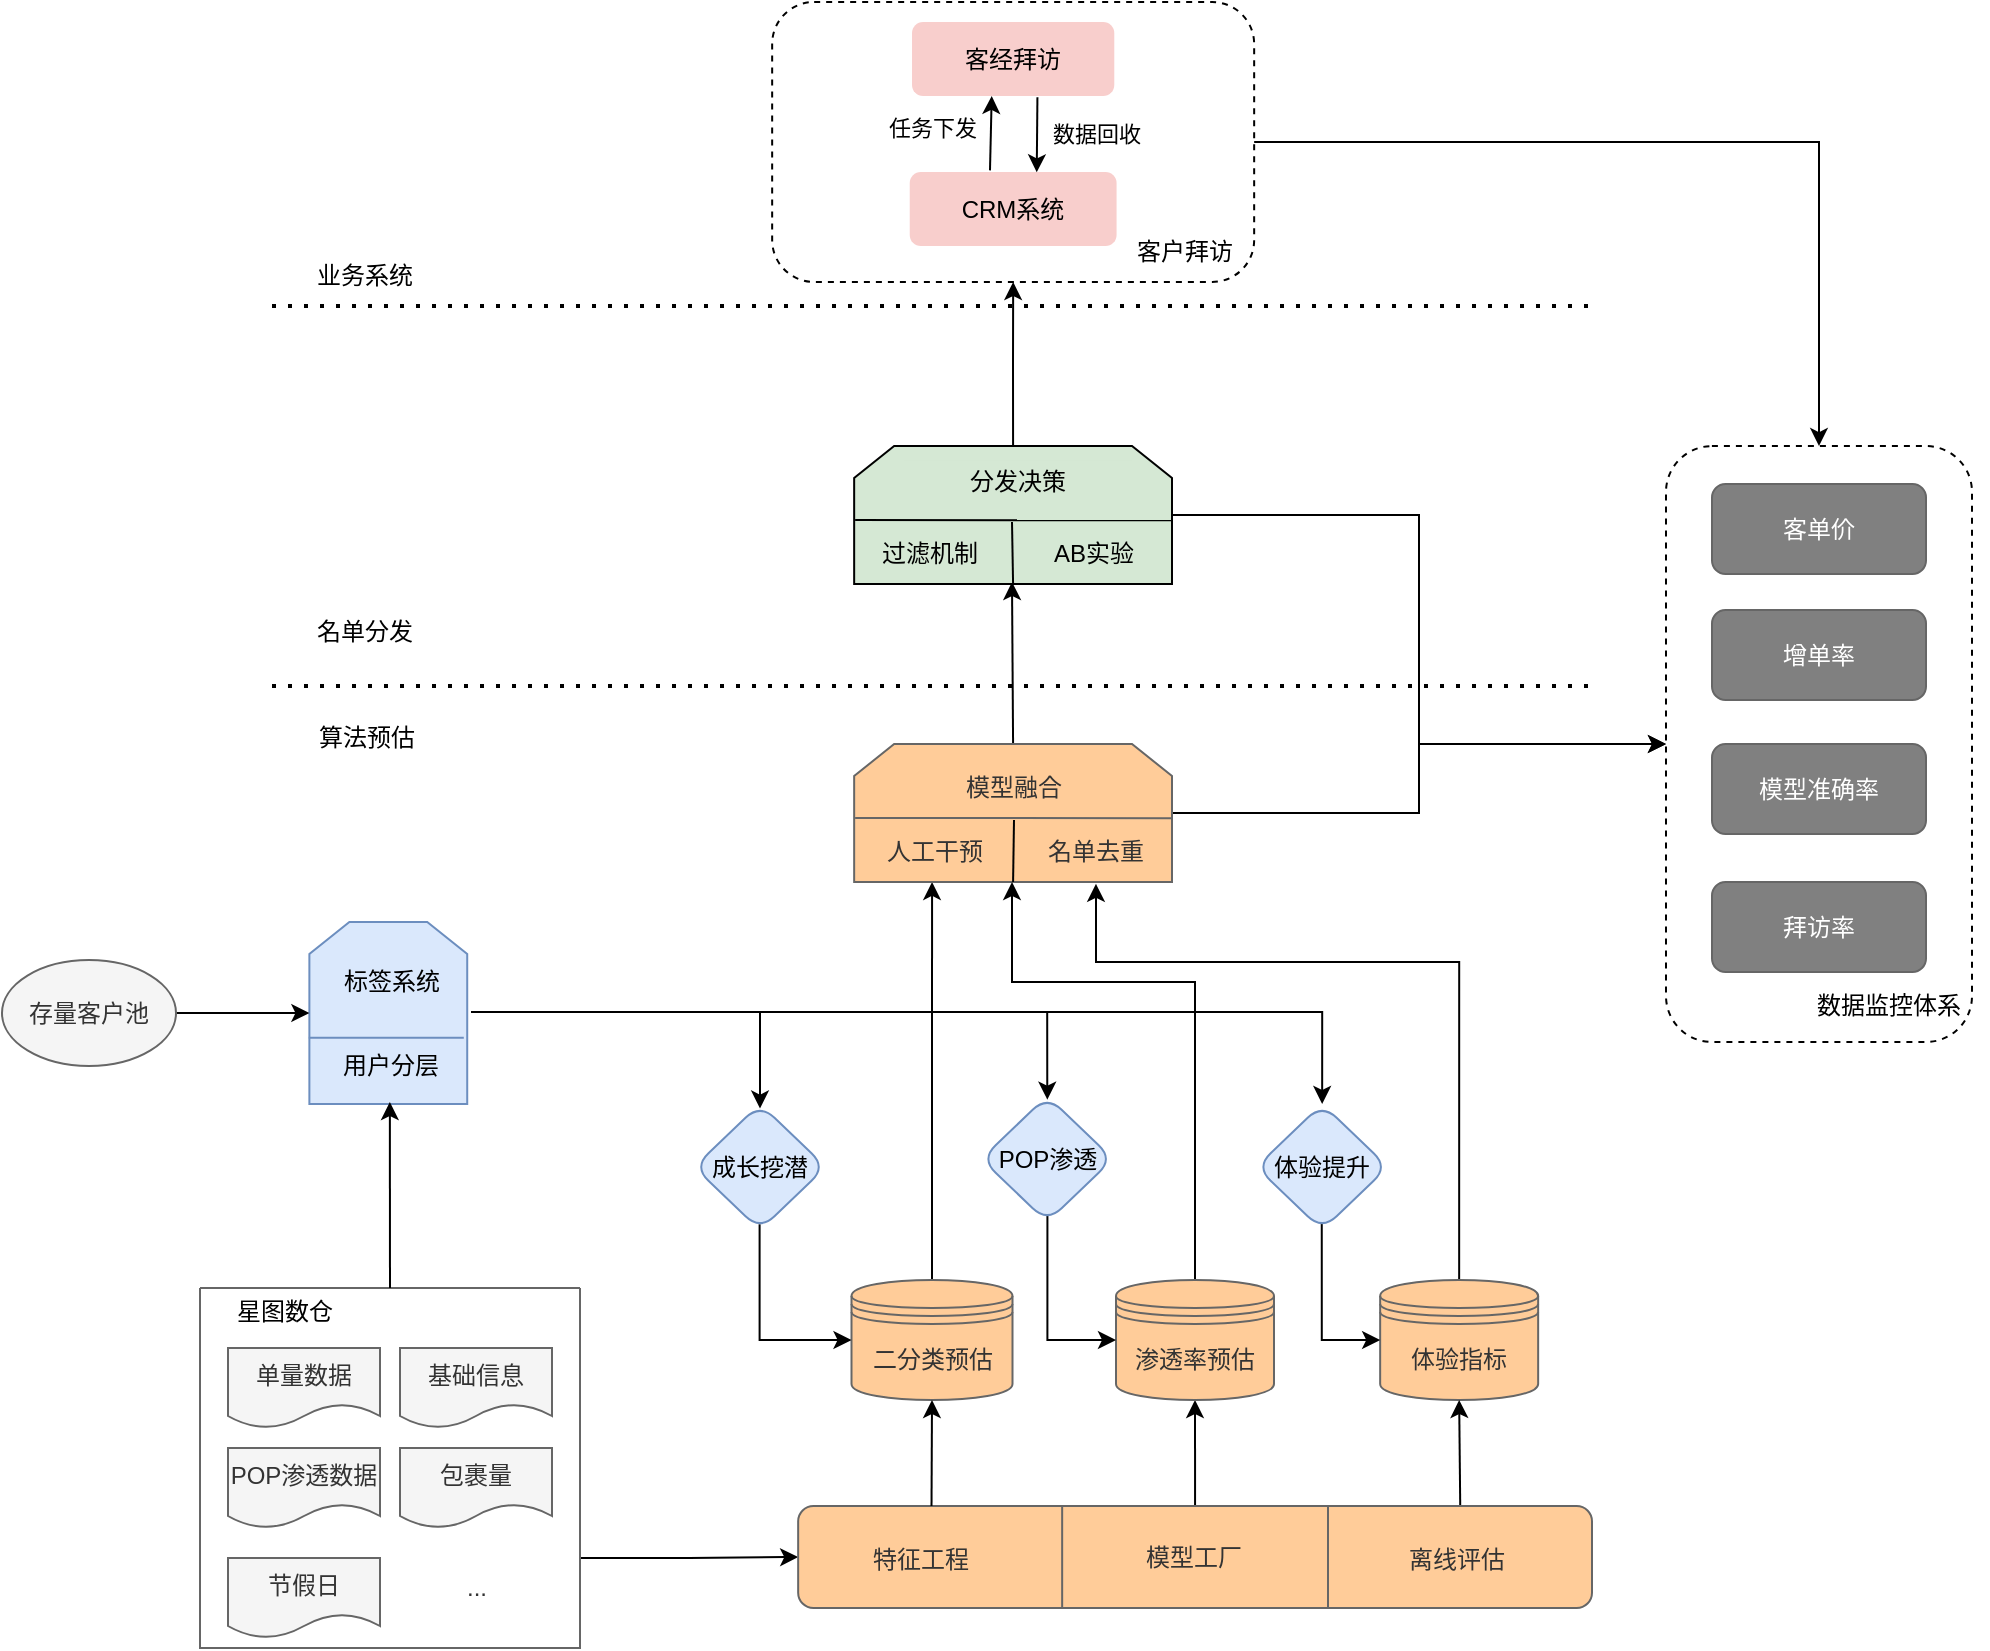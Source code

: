 <mxfile version="21.0.7" type="github">
  <diagram name="第 1 页" id="OHXCzkTZbY-sTnmiV8G8">
    <mxGraphModel dx="955" dy="612" grid="1" gridSize="10" guides="1" tooltips="1" connect="1" arrows="1" fold="1" page="1" pageScale="1" pageWidth="827" pageHeight="1169" math="0" shadow="0">
      <root>
        <mxCell id="0" />
        <mxCell id="1" parent="0" />
        <mxCell id="yYlvDbqlIW3DxvGAWwAk-1" value="" style="rounded=1;whiteSpace=wrap;html=1;dashed=1;strokeColor=default;fontColor=#FFFFFF;fillColor=none;" parent="1" vertex="1">
          <mxGeometry x="867" y="1042.04" width="153" height="297.96" as="geometry" />
        </mxCell>
        <mxCell id="yYlvDbqlIW3DxvGAWwAk-2" value="" style="rounded=1;whiteSpace=wrap;html=1;strokeColor=default;fillColor=none;dashed=1;" parent="1" vertex="1">
          <mxGeometry x="420.08" y="820" width="241" height="140" as="geometry" />
        </mxCell>
        <mxCell id="yYlvDbqlIW3DxvGAWwAk-3" style="edgeStyle=orthogonalEdgeStyle;rounded=0;orthogonalLoop=1;jettySize=auto;html=1;exitX=1;exitY=0.75;exitDx=0;exitDy=0;entryX=0;entryY=0.5;entryDx=0;entryDy=0;strokeWidth=1;" parent="1" source="yYlvDbqlIW3DxvGAWwAk-4" target="yYlvDbqlIW3DxvGAWwAk-32" edge="1">
          <mxGeometry relative="1" as="geometry" />
        </mxCell>
        <mxCell id="yYlvDbqlIW3DxvGAWwAk-4" value="" style="swimlane;startSize=0;rounded=1;arcSize=38;fillColor=#f5f5f5;fontColor=#333333;strokeColor=#666666;" parent="1" vertex="1">
          <mxGeometry x="134" y="1463" width="190" height="180" as="geometry">
            <mxRectangle x="60" y="825" width="50" height="40" as="alternateBounds" />
          </mxGeometry>
        </mxCell>
        <mxCell id="yYlvDbqlIW3DxvGAWwAk-5" value="单量数据" style="shape=document;whiteSpace=wrap;html=1;boundedLbl=1;rounded=1;fillColor=#f5f5f5;fontColor=#333333;strokeColor=#666666;" parent="yYlvDbqlIW3DxvGAWwAk-4" vertex="1">
          <mxGeometry x="14" y="30" width="76" height="40" as="geometry" />
        </mxCell>
        <mxCell id="yYlvDbqlIW3DxvGAWwAk-6" value="基础信息" style="shape=document;whiteSpace=wrap;html=1;boundedLbl=1;rounded=1;fillColor=#f5f5f5;fontColor=#333333;strokeColor=#666666;" parent="yYlvDbqlIW3DxvGAWwAk-4" vertex="1">
          <mxGeometry x="100" y="30" width="76" height="40" as="geometry" />
        </mxCell>
        <mxCell id="yYlvDbqlIW3DxvGAWwAk-7" value="POP渗透数据" style="shape=document;whiteSpace=wrap;html=1;boundedLbl=1;rounded=1;fillColor=#f5f5f5;fontColor=#333333;strokeColor=#666666;" parent="yYlvDbqlIW3DxvGAWwAk-4" vertex="1">
          <mxGeometry x="14" y="80" width="76" height="40" as="geometry" />
        </mxCell>
        <mxCell id="yYlvDbqlIW3DxvGAWwAk-8" value="包裹量" style="shape=document;whiteSpace=wrap;html=1;boundedLbl=1;rounded=1;fillColor=#f5f5f5;fontColor=#333333;strokeColor=#666666;" parent="yYlvDbqlIW3DxvGAWwAk-4" vertex="1">
          <mxGeometry x="100" y="80" width="76" height="40" as="geometry" />
        </mxCell>
        <mxCell id="yYlvDbqlIW3DxvGAWwAk-9" value="节假日" style="shape=document;whiteSpace=wrap;html=1;boundedLbl=1;rounded=1;fillColor=#f5f5f5;fontColor=#333333;strokeColor=#666666;" parent="yYlvDbqlIW3DxvGAWwAk-4" vertex="1">
          <mxGeometry x="14" y="135" width="76" height="40" as="geometry" />
        </mxCell>
        <mxCell id="yYlvDbqlIW3DxvGAWwAk-10" value="..." style="text;html=1;align=center;verticalAlign=middle;resizable=0;points=[];autosize=1;strokeColor=none;fillColor=none;fontColor=#333333;" parent="yYlvDbqlIW3DxvGAWwAk-4" vertex="1">
          <mxGeometry x="123" y="135" width="30" height="30" as="geometry" />
        </mxCell>
        <mxCell id="yYlvDbqlIW3DxvGAWwAk-12" style="edgeStyle=orthogonalEdgeStyle;rounded=0;orthogonalLoop=1;jettySize=auto;html=1;exitX=0.5;exitY=0;exitDx=0;exitDy=0;entryX=0.492;entryY=1;entryDx=0;entryDy=0;entryPerimeter=0;" parent="1" source="yYlvDbqlIW3DxvGAWwAk-13" target="yYlvDbqlIW3DxvGAWwAk-30" edge="1">
          <mxGeometry relative="1" as="geometry" />
        </mxCell>
        <mxCell id="yYlvDbqlIW3DxvGAWwAk-13" value="二分类预估" style="shape=datastore;whiteSpace=wrap;html=1;rounded=1;glass=0;sketch=0;strokeWidth=1;fillColor=#FFCC99;fontColor=#333333;strokeColor=#666666;" parent="1" vertex="1">
          <mxGeometry x="459.75" y="1459" width="80.5" height="60" as="geometry" />
        </mxCell>
        <mxCell id="yYlvDbqlIW3DxvGAWwAk-14" value="&lt;font&gt;客经拜访&lt;/font&gt;" style="rounded=1;whiteSpace=wrap;html=1;glass=0;sketch=0;strokeWidth=1;fillColor=#f8cecc;strokeColor=none;fontColor=#000000;" parent="1" vertex="1">
          <mxGeometry x="490.01" y="830" width="101.13" height="37" as="geometry" />
        </mxCell>
        <mxCell id="yYlvDbqlIW3DxvGAWwAk-15" value="" style="shape=loopLimit;whiteSpace=wrap;html=1;rounded=0;sketch=0;size=20;fillColor=#dae8fc;strokeColor=#6c8ebf;" parent="1" vertex="1">
          <mxGeometry x="188.69" y="1280" width="78.92" height="91" as="geometry" />
        </mxCell>
        <mxCell id="yYlvDbqlIW3DxvGAWwAk-16" style="edgeStyle=orthogonalEdgeStyle;rounded=0;orthogonalLoop=1;jettySize=auto;html=1;exitX=1;exitY=1;exitDx=0;exitDy=0;entryX=0.5;entryY=0;entryDx=0;entryDy=0;" parent="1" source="yYlvDbqlIW3DxvGAWwAk-19" target="yYlvDbqlIW3DxvGAWwAk-54" edge="1">
          <mxGeometry relative="1" as="geometry">
            <Array as="points">
              <mxPoint x="695" y="1325" />
            </Array>
          </mxGeometry>
        </mxCell>
        <mxCell id="yYlvDbqlIW3DxvGAWwAk-17" style="edgeStyle=orthogonalEdgeStyle;rounded=0;orthogonalLoop=1;jettySize=auto;html=1;exitX=1;exitY=1;exitDx=0;exitDy=0;entryX=0.5;entryY=0.036;entryDx=0;entryDy=0;entryPerimeter=0;" parent="1" source="yYlvDbqlIW3DxvGAWwAk-19" target="yYlvDbqlIW3DxvGAWwAk-52" edge="1">
          <mxGeometry relative="1" as="geometry">
            <Array as="points">
              <mxPoint x="414" y="1325" />
            </Array>
          </mxGeometry>
        </mxCell>
        <mxCell id="yYlvDbqlIW3DxvGAWwAk-18" style="edgeStyle=orthogonalEdgeStyle;rounded=0;orthogonalLoop=1;jettySize=auto;html=1;exitX=1;exitY=1;exitDx=0;exitDy=0;entryX=0.501;entryY=0.029;entryDx=0;entryDy=0;entryPerimeter=0;" parent="1" source="yYlvDbqlIW3DxvGAWwAk-19" target="yYlvDbqlIW3DxvGAWwAk-50" edge="1">
          <mxGeometry relative="1" as="geometry">
            <Array as="points">
              <mxPoint x="558" y="1325" />
            </Array>
          </mxGeometry>
        </mxCell>
        <mxCell id="yYlvDbqlIW3DxvGAWwAk-19" value="标签系统" style="text;html=1;strokeColor=none;fillColor=none;align=center;verticalAlign=middle;whiteSpace=wrap;rounded=0;sketch=0;" parent="1" vertex="1">
          <mxGeometry x="189.61" y="1295" width="80" height="30" as="geometry" />
        </mxCell>
        <mxCell id="yYlvDbqlIW3DxvGAWwAk-20" value="" style="endArrow=none;html=1;rounded=0;exitX=-0.01;exitY=0.572;exitDx=0;exitDy=0;exitPerimeter=0;fillColor=#dae8fc;strokeColor=#6c8ebf;" parent="1" edge="1">
          <mxGeometry width="50" height="50" relative="1" as="geometry">
            <mxPoint x="188.4" y="1337.9" as="sourcePoint" />
            <mxPoint x="265.9" y="1337.9" as="targetPoint" />
          </mxGeometry>
        </mxCell>
        <mxCell id="yYlvDbqlIW3DxvGAWwAk-21" value="用户分层" style="text;html=1;align=center;verticalAlign=middle;resizable=0;points=[];autosize=1;strokeColor=none;fillColor=none;" parent="1" vertex="1">
          <mxGeometry x="194.11" y="1337" width="70" height="30" as="geometry" />
        </mxCell>
        <mxCell id="yYlvDbqlIW3DxvGAWwAk-22" value="" style="endArrow=classic;html=1;rounded=0;strokeWidth=1;exitX=0.5;exitY=0;exitDx=0;exitDy=0;" parent="1" source="yYlvDbqlIW3DxvGAWwAk-4" edge="1">
          <mxGeometry width="50" height="50" relative="1" as="geometry">
            <mxPoint x="325.92" y="1292" as="sourcePoint" />
            <mxPoint x="228.92" y="1370" as="targetPoint" />
          </mxGeometry>
        </mxCell>
        <mxCell id="yYlvDbqlIW3DxvGAWwAk-23" value="" style="endArrow=none;dashed=1;html=1;dashPattern=1 3;strokeWidth=2;rounded=0;" parent="1" edge="1">
          <mxGeometry width="50" height="50" relative="1" as="geometry">
            <mxPoint x="170" y="1162" as="sourcePoint" />
            <mxPoint x="830" y="1162" as="targetPoint" />
          </mxGeometry>
        </mxCell>
        <mxCell id="yYlvDbqlIW3DxvGAWwAk-24" style="edgeStyle=orthogonalEdgeStyle;rounded=0;orthogonalLoop=1;jettySize=auto;html=1;exitX=0.5;exitY=0;exitDx=0;exitDy=0;" parent="1" source="yYlvDbqlIW3DxvGAWwAk-26" edge="1">
          <mxGeometry relative="1" as="geometry">
            <mxPoint x="540" y="1110" as="targetPoint" />
          </mxGeometry>
        </mxCell>
        <mxCell id="yYlvDbqlIW3DxvGAWwAk-25" style="edgeStyle=orthogonalEdgeStyle;rounded=0;orthogonalLoop=1;jettySize=auto;html=1;exitX=1;exitY=0.5;exitDx=0;exitDy=0;entryX=0;entryY=0.5;entryDx=0;entryDy=0;strokeColor=#000000;fontColor=#000000;" parent="1" source="yYlvDbqlIW3DxvGAWwAk-26" target="yYlvDbqlIW3DxvGAWwAk-1" edge="1">
          <mxGeometry relative="1" as="geometry" />
        </mxCell>
        <mxCell id="yYlvDbqlIW3DxvGAWwAk-26" value="" style="shape=loopLimit;whiteSpace=wrap;html=1;rounded=0;sketch=0;size=20;container=0;fillColor=#FFCC99;fontColor=#333333;strokeColor=#666666;" parent="1" vertex="1">
          <mxGeometry x="461.08" y="1191" width="158.92" height="69" as="geometry" />
        </mxCell>
        <mxCell id="yYlvDbqlIW3DxvGAWwAk-27" value="" style="endArrow=none;html=1;rounded=0;entryX=0.999;entryY=0.538;entryDx=0;entryDy=0;exitX=0.003;exitY=0.536;exitDx=0;exitDy=0;exitPerimeter=0;entryPerimeter=0;fillColor=#f5f5f5;strokeColor=#666666;" parent="1" source="yYlvDbqlIW3DxvGAWwAk-26" target="yYlvDbqlIW3DxvGAWwAk-26" edge="1">
          <mxGeometry width="50" height="50" relative="1" as="geometry">
            <mxPoint x="461.08" y="1230.087" as="sourcePoint" />
            <mxPoint x="581.92" y="1229.221" as="targetPoint" />
          </mxGeometry>
        </mxCell>
        <mxCell id="yYlvDbqlIW3DxvGAWwAk-28" value="名单去重" style="text;html=1;strokeColor=none;fillColor=none;align=center;verticalAlign=middle;whiteSpace=wrap;rounded=0;sketch=0;container=0;fontColor=#333333;" parent="1" vertex="1">
          <mxGeometry x="552.0" y="1229.997" width="60.0" height="30.923" as="geometry" />
        </mxCell>
        <mxCell id="yYlvDbqlIW3DxvGAWwAk-29" value="模型融合" style="text;html=1;strokeColor=none;fillColor=none;align=center;verticalAlign=middle;whiteSpace=wrap;rounded=0;sketch=0;container=0;fontColor=#333333;" parent="1" vertex="1">
          <mxGeometry x="486" y="1198.04" width="110" height="30.92" as="geometry" />
        </mxCell>
        <mxCell id="yYlvDbqlIW3DxvGAWwAk-30" value="人工干预" style="text;html=1;align=center;verticalAlign=middle;resizable=0;points=[];autosize=1;strokeColor=none;fillColor=none;container=0;fontColor=#333333;" parent="1" vertex="1">
          <mxGeometry x="465.58" y="1229.997" width="70" height="30" as="geometry" />
        </mxCell>
        <mxCell id="yYlvDbqlIW3DxvGAWwAk-31" style="edgeStyle=orthogonalEdgeStyle;rounded=0;orthogonalLoop=1;jettySize=auto;html=1;exitX=0.5;exitY=0;exitDx=0;exitDy=0;entryX=0.5;entryY=1;entryDx=0;entryDy=0;" parent="1" source="yYlvDbqlIW3DxvGAWwAk-32" target="yYlvDbqlIW3DxvGAWwAk-48" edge="1">
          <mxGeometry relative="1" as="geometry" />
        </mxCell>
        <mxCell id="yYlvDbqlIW3DxvGAWwAk-32" value="模型工厂" style="shape=process;whiteSpace=wrap;html=1;backgroundOutline=1;rounded=1;glass=0;sketch=0;strokeWidth=1;size=0.333;fillColor=#FFCC99;fontColor=#333333;strokeColor=#666666;" parent="1" vertex="1">
          <mxGeometry x="433.08" y="1572" width="396.92" height="51" as="geometry" />
        </mxCell>
        <mxCell id="yYlvDbqlIW3DxvGAWwAk-33" value="特征工程" style="text;html=1;align=center;verticalAlign=middle;resizable=0;points=[];autosize=1;strokeColor=none;fillColor=none;fontColor=#333333;" parent="1" vertex="1">
          <mxGeometry x="459" y="1584" width="70" height="30" as="geometry" />
        </mxCell>
        <mxCell id="yYlvDbqlIW3DxvGAWwAk-34" value="离线评估" style="text;html=1;align=center;verticalAlign=middle;resizable=0;points=[];autosize=1;strokeColor=none;fillColor=none;fontColor=#333333;" parent="1" vertex="1">
          <mxGeometry x="727.08" y="1584" width="70" height="30" as="geometry" />
        </mxCell>
        <mxCell id="yYlvDbqlIW3DxvGAWwAk-35" value="算法预估" style="text;html=1;align=center;verticalAlign=middle;resizable=0;points=[];autosize=1;strokeColor=none;fillColor=none;" parent="1" vertex="1">
          <mxGeometry x="182" y="1172.5" width="70" height="30" as="geometry" />
        </mxCell>
        <mxCell id="yYlvDbqlIW3DxvGAWwAk-36" value="名单分发" style="text;html=1;align=center;verticalAlign=middle;resizable=0;points=[];autosize=1;strokeColor=none;fillColor=none;" parent="1" vertex="1">
          <mxGeometry x="181" y="1120" width="70" height="30" as="geometry" />
        </mxCell>
        <mxCell id="yYlvDbqlIW3DxvGAWwAk-37" value="星图数仓" style="text;html=1;align=center;verticalAlign=middle;resizable=0;points=[];autosize=1;strokeColor=none;fillColor=none;" parent="1" vertex="1">
          <mxGeometry x="141" y="1460" width="70" height="30" as="geometry" />
        </mxCell>
        <mxCell id="yYlvDbqlIW3DxvGAWwAk-38" value="" style="endArrow=none;dashed=1;html=1;dashPattern=1 3;strokeWidth=2;rounded=0;" parent="1" edge="1">
          <mxGeometry width="50" height="50" relative="1" as="geometry">
            <mxPoint x="170" y="972" as="sourcePoint" />
            <mxPoint x="830" y="972" as="targetPoint" />
          </mxGeometry>
        </mxCell>
        <mxCell id="yYlvDbqlIW3DxvGAWwAk-39" value="业务系统" style="text;html=1;align=center;verticalAlign=middle;resizable=0;points=[];autosize=1;strokeColor=none;fillColor=none;" parent="1" vertex="1">
          <mxGeometry x="181" y="942" width="70" height="30" as="geometry" />
        </mxCell>
        <mxCell id="yYlvDbqlIW3DxvGAWwAk-42" value="CRM系统" style="rounded=1;whiteSpace=wrap;html=1;glass=0;sketch=0;strokeWidth=1;fillColor=#f8cecc;strokeColor=none;" parent="1" vertex="1">
          <mxGeometry x="488.87" y="905" width="103.42" height="37" as="geometry" />
        </mxCell>
        <mxCell id="yYlvDbqlIW3DxvGAWwAk-43" style="edgeStyle=orthogonalEdgeStyle;rounded=0;orthogonalLoop=1;jettySize=auto;html=1;exitX=1;exitY=0.5;exitDx=0;exitDy=0;entryX=0;entryY=0.5;entryDx=0;entryDy=0;" parent="1" source="yYlvDbqlIW3DxvGAWwAk-44" target="yYlvDbqlIW3DxvGAWwAk-15" edge="1">
          <mxGeometry relative="1" as="geometry" />
        </mxCell>
        <mxCell id="yYlvDbqlIW3DxvGAWwAk-44" value="存量客户池" style="ellipse;whiteSpace=wrap;html=1;fillColor=#f5f5f5;fontColor=#333333;strokeColor=#666666;" parent="1" vertex="1">
          <mxGeometry x="35" y="1299" width="87" height="53" as="geometry" />
        </mxCell>
        <mxCell id="yYlvDbqlIW3DxvGAWwAk-45" style="edgeStyle=orthogonalEdgeStyle;rounded=0;orthogonalLoop=1;jettySize=auto;html=1;exitX=0.5;exitY=0;exitDx=0;exitDy=0;entryX=0.5;entryY=1;entryDx=0;entryDy=0;" parent="1" source="yYlvDbqlIW3DxvGAWwAk-46" target="yYlvDbqlIW3DxvGAWwAk-28" edge="1">
          <mxGeometry relative="1" as="geometry">
            <Array as="points">
              <mxPoint x="764" y="1300" />
              <mxPoint x="582" y="1300" />
            </Array>
          </mxGeometry>
        </mxCell>
        <mxCell id="yYlvDbqlIW3DxvGAWwAk-46" value="体验指标" style="shape=datastore;whiteSpace=wrap;html=1;rounded=1;glass=0;sketch=0;strokeWidth=1;fillColor=#FFCC99;fontColor=#333333;strokeColor=#666666;" parent="1" vertex="1">
          <mxGeometry x="724.08" y="1459" width="79" height="60" as="geometry" />
        </mxCell>
        <mxCell id="yYlvDbqlIW3DxvGAWwAk-47" style="edgeStyle=orthogonalEdgeStyle;rounded=0;orthogonalLoop=1;jettySize=auto;html=1;exitX=0.5;exitY=0;exitDx=0;exitDy=0;" parent="1" source="yYlvDbqlIW3DxvGAWwAk-48" edge="1">
          <mxGeometry relative="1" as="geometry">
            <mxPoint x="540" y="1260" as="targetPoint" />
            <Array as="points">
              <mxPoint x="631" y="1310" />
              <mxPoint x="540" y="1310" />
              <mxPoint x="540" y="1260" />
            </Array>
          </mxGeometry>
        </mxCell>
        <mxCell id="yYlvDbqlIW3DxvGAWwAk-48" value="渗透率预估" style="shape=datastore;whiteSpace=wrap;html=1;rounded=1;glass=0;sketch=0;strokeWidth=1;fillColor=#FFCC99;fontColor=#333333;strokeColor=#666666;" parent="1" vertex="1">
          <mxGeometry x="592" y="1459" width="79" height="60" as="geometry" />
        </mxCell>
        <mxCell id="yYlvDbqlIW3DxvGAWwAk-49" style="edgeStyle=orthogonalEdgeStyle;rounded=0;orthogonalLoop=1;jettySize=auto;html=1;exitX=0.502;exitY=0.951;exitDx=0;exitDy=0;entryX=0;entryY=0.5;entryDx=0;entryDy=0;exitPerimeter=0;" parent="1" source="yYlvDbqlIW3DxvGAWwAk-50" target="yYlvDbqlIW3DxvGAWwAk-48" edge="1">
          <mxGeometry relative="1" as="geometry">
            <Array as="points">
              <mxPoint x="558" y="1489" />
            </Array>
          </mxGeometry>
        </mxCell>
        <mxCell id="yYlvDbqlIW3DxvGAWwAk-50" value="POP渗透" style="rhombus;whiteSpace=wrap;html=1;rounded=1;fillColor=#dae8fc;strokeColor=#6c8ebf;" parent="1" vertex="1">
          <mxGeometry x="524.58" y="1367" width="66" height="63" as="geometry" />
        </mxCell>
        <mxCell id="yYlvDbqlIW3DxvGAWwAk-51" style="edgeStyle=orthogonalEdgeStyle;rounded=0;orthogonalLoop=1;jettySize=auto;html=1;exitX=0.497;exitY=0.954;exitDx=0;exitDy=0;entryX=0;entryY=0.5;entryDx=0;entryDy=0;exitPerimeter=0;" parent="1" source="yYlvDbqlIW3DxvGAWwAk-52" target="yYlvDbqlIW3DxvGAWwAk-13" edge="1">
          <mxGeometry relative="1" as="geometry">
            <Array as="points">
              <mxPoint x="414" y="1489" />
            </Array>
          </mxGeometry>
        </mxCell>
        <mxCell id="yYlvDbqlIW3DxvGAWwAk-52" value="成长挖潜" style="rhombus;whiteSpace=wrap;html=1;rounded=1;fillColor=#dae8fc;strokeColor=#6c8ebf;" parent="1" vertex="1">
          <mxGeometry x="381" y="1371" width="66" height="63" as="geometry" />
        </mxCell>
        <mxCell id="yYlvDbqlIW3DxvGAWwAk-53" style="edgeStyle=orthogonalEdgeStyle;rounded=0;orthogonalLoop=1;jettySize=auto;html=1;exitX=0.497;exitY=0.946;exitDx=0;exitDy=0;entryX=0;entryY=0.5;entryDx=0;entryDy=0;exitPerimeter=0;" parent="1" source="yYlvDbqlIW3DxvGAWwAk-54" target="yYlvDbqlIW3DxvGAWwAk-46" edge="1">
          <mxGeometry relative="1" as="geometry" />
        </mxCell>
        <mxCell id="yYlvDbqlIW3DxvGAWwAk-54" value="体验提升" style="rhombus;whiteSpace=wrap;html=1;rounded=1;fillColor=#dae8fc;strokeColor=#6c8ebf;" parent="1" vertex="1">
          <mxGeometry x="662.08" y="1371" width="66" height="63" as="geometry" />
        </mxCell>
        <mxCell id="yYlvDbqlIW3DxvGAWwAk-55" value="" style="endArrow=classic;html=1;rounded=0;entryX=0.5;entryY=1;entryDx=0;entryDy=0;exitX=0.168;exitY=-0.001;exitDx=0;exitDy=0;exitPerimeter=0;" parent="1" source="yYlvDbqlIW3DxvGAWwAk-32" target="yYlvDbqlIW3DxvGAWwAk-13" edge="1">
          <mxGeometry width="50" height="50" relative="1" as="geometry">
            <mxPoint x="480" y="1570" as="sourcePoint" />
            <mxPoint x="530" y="1520" as="targetPoint" />
          </mxGeometry>
        </mxCell>
        <mxCell id="yYlvDbqlIW3DxvGAWwAk-56" value="" style="endArrow=classic;html=1;rounded=0;entryX=0.5;entryY=1;entryDx=0;entryDy=0;exitX=0.834;exitY=-0.01;exitDx=0;exitDy=0;exitPerimeter=0;" parent="1" source="yYlvDbqlIW3DxvGAWwAk-32" target="yYlvDbqlIW3DxvGAWwAk-46" edge="1">
          <mxGeometry width="50" height="50" relative="1" as="geometry">
            <mxPoint x="740" y="1570" as="sourcePoint" />
            <mxPoint x="790" y="1520" as="targetPoint" />
          </mxGeometry>
        </mxCell>
        <mxCell id="yYlvDbqlIW3DxvGAWwAk-57" value="" style="endArrow=none;html=1;rounded=0;exitX=0.5;exitY=1;exitDx=0;exitDy=0;entryX=0.5;entryY=1;entryDx=0;entryDy=0;" parent="1" source="yYlvDbqlIW3DxvGAWwAk-26" target="yYlvDbqlIW3DxvGAWwAk-29" edge="1">
          <mxGeometry width="50" height="50" relative="1" as="geometry">
            <mxPoint x="530" y="1280" as="sourcePoint" />
            <mxPoint x="540" y="1230" as="targetPoint" />
          </mxGeometry>
        </mxCell>
        <mxCell id="yYlvDbqlIW3DxvGAWwAk-58" style="edgeStyle=orthogonalEdgeStyle;rounded=0;orthogonalLoop=1;jettySize=auto;html=1;exitX=0.5;exitY=0;exitDx=0;exitDy=0;entryX=0.5;entryY=1;entryDx=0;entryDy=0;strokeColor=#000000;fontColor=#000000;" parent="1" source="yYlvDbqlIW3DxvGAWwAk-60" target="yYlvDbqlIW3DxvGAWwAk-2" edge="1">
          <mxGeometry relative="1" as="geometry">
            <mxPoint x="660.75" y="960" as="targetPoint" />
          </mxGeometry>
        </mxCell>
        <mxCell id="yYlvDbqlIW3DxvGAWwAk-59" style="edgeStyle=orthogonalEdgeStyle;rounded=0;orthogonalLoop=1;jettySize=auto;html=1;exitX=1;exitY=0.5;exitDx=0;exitDy=0;entryX=0;entryY=0.5;entryDx=0;entryDy=0;strokeColor=#000000;fontColor=#000000;" parent="1" source="yYlvDbqlIW3DxvGAWwAk-60" target="yYlvDbqlIW3DxvGAWwAk-1" edge="1">
          <mxGeometry relative="1" as="geometry" />
        </mxCell>
        <mxCell id="yYlvDbqlIW3DxvGAWwAk-60" value="" style="shape=loopLimit;whiteSpace=wrap;html=1;rounded=0;sketch=0;size=20;container=0;fillColor=#d5e8d4;strokeColor=#000000;" parent="1" vertex="1">
          <mxGeometry x="461.08" y="1042.04" width="158.92" height="69" as="geometry" />
        </mxCell>
        <mxCell id="yYlvDbqlIW3DxvGAWwAk-61" value="" style="endArrow=none;html=1;rounded=0;entryX=0.999;entryY=0.538;entryDx=0;entryDy=0;exitX=0.003;exitY=0.536;exitDx=0;exitDy=0;exitPerimeter=0;entryPerimeter=0;fillColor=#d5e8d4;strokeColor=#000000;" parent="1" source="yYlvDbqlIW3DxvGAWwAk-60" target="yYlvDbqlIW3DxvGAWwAk-60" edge="1">
          <mxGeometry width="50" height="50" relative="1" as="geometry">
            <mxPoint x="461.08" y="1081.127" as="sourcePoint" />
            <mxPoint x="581.92" y="1080.261" as="targetPoint" />
          </mxGeometry>
        </mxCell>
        <mxCell id="yYlvDbqlIW3DxvGAWwAk-62" value="AB实验" style="text;html=1;strokeColor=none;fillColor=#d5e8d4;align=center;verticalAlign=middle;whiteSpace=wrap;rounded=0;sketch=0;container=0;" parent="1" vertex="1">
          <mxGeometry x="551" y="1086" width="60" height="20" as="geometry" />
        </mxCell>
        <mxCell id="yYlvDbqlIW3DxvGAWwAk-64" value="分发决策" style="text;html=1;strokeColor=none;fillColor=#d5e8d4;align=center;verticalAlign=middle;whiteSpace=wrap;rounded=0;sketch=0;container=0;" parent="1" vertex="1">
          <mxGeometry x="486" y="1049.08" width="114" height="20.92" as="geometry" />
        </mxCell>
        <mxCell id="yYlvDbqlIW3DxvGAWwAk-65" value="" style="endArrow=none;html=1;rounded=0;exitX=0.5;exitY=1;exitDx=0;exitDy=0;fillColor=#d5e8d4;strokeColor=#000000;" parent="1" source="yYlvDbqlIW3DxvGAWwAk-60" edge="1">
          <mxGeometry width="50" height="50" relative="1" as="geometry">
            <mxPoint x="530" y="1131.04" as="sourcePoint" />
            <mxPoint x="540" y="1080" as="targetPoint" />
          </mxGeometry>
        </mxCell>
        <mxCell id="yYlvDbqlIW3DxvGAWwAk-67" value="过滤机制" style="text;html=1;strokeColor=none;fillColor=#d5e8d4;align=center;verticalAlign=middle;whiteSpace=wrap;rounded=0;sketch=0;container=0;" parent="1" vertex="1">
          <mxGeometry x="469" y="1086" width="60" height="20" as="geometry" />
        </mxCell>
        <mxCell id="yYlvDbqlIW3DxvGAWwAk-68" value="客户拜访" style="text;html=1;align=center;verticalAlign=middle;resizable=0;points=[];autosize=1;strokeColor=none;fillColor=none;fontColor=#000000;" parent="1" vertex="1">
          <mxGeometry x="590.58" y="930" width="70" height="30" as="geometry" />
        </mxCell>
        <mxCell id="yYlvDbqlIW3DxvGAWwAk-69" style="edgeStyle=orthogonalEdgeStyle;rounded=0;orthogonalLoop=1;jettySize=auto;html=1;exitX=1;exitY=0.5;exitDx=0;exitDy=0;entryX=0.5;entryY=0;entryDx=0;entryDy=0;strokeColor=#000000;fontColor=#000000;" parent="1" source="yYlvDbqlIW3DxvGAWwAk-2" target="yYlvDbqlIW3DxvGAWwAk-1" edge="1">
          <mxGeometry relative="1" as="geometry">
            <mxPoint x="781.25" y="890" as="sourcePoint" />
          </mxGeometry>
        </mxCell>
        <mxCell id="yYlvDbqlIW3DxvGAWwAk-77" value="增单率" style="rounded=1;whiteSpace=wrap;html=1;fillColor=#808080;fontColor=#FFFFFF;strokeColor=#666666;" parent="1" vertex="1">
          <mxGeometry x="890" y="1124" width="107" height="45" as="geometry" />
        </mxCell>
        <mxCell id="yYlvDbqlIW3DxvGAWwAk-78" value="客单价" style="rounded=1;whiteSpace=wrap;html=1;fillColor=#808080;fontColor=#FFFFFF;strokeColor=#666666;" parent="1" vertex="1">
          <mxGeometry x="890" y="1061" width="107" height="45" as="geometry" />
        </mxCell>
        <mxCell id="yYlvDbqlIW3DxvGAWwAk-79" value="模型准确率" style="rounded=1;whiteSpace=wrap;html=1;fillColor=#808080;fontColor=#FFFFFF;strokeColor=#666666;" parent="1" vertex="1">
          <mxGeometry x="890" y="1191" width="107" height="45" as="geometry" />
        </mxCell>
        <mxCell id="yYlvDbqlIW3DxvGAWwAk-80" value="数据监控体系" style="text;html=1;align=center;verticalAlign=middle;resizable=0;points=[];autosize=1;strokeColor=none;fillColor=none;fontColor=#000000;" parent="1" vertex="1">
          <mxGeometry x="928" y="1307" width="100" height="30" as="geometry" />
        </mxCell>
        <mxCell id="yYlvDbqlIW3DxvGAWwAk-81" value="拜访率" style="rounded=1;whiteSpace=wrap;html=1;fillColor=#808080;fontColor=#FFFFFF;strokeColor=#666666;" parent="1" vertex="1">
          <mxGeometry x="890" y="1260" width="107" height="45" as="geometry" />
        </mxCell>
        <mxCell id="yYlvDbqlIW3DxvGAWwAk-82" value="" style="endArrow=classic;html=1;rounded=0;entryX=0.394;entryY=0.999;entryDx=0;entryDy=0;exitX=0.388;exitY=-0.022;exitDx=0;exitDy=0;entryPerimeter=0;exitPerimeter=0;" parent="1" source="yYlvDbqlIW3DxvGAWwAk-42" target="yYlvDbqlIW3DxvGAWwAk-14" edge="1">
          <mxGeometry width="50" height="50" relative="1" as="geometry">
            <mxPoint x="530" y="920" as="sourcePoint" />
            <mxPoint x="580" y="870" as="targetPoint" />
          </mxGeometry>
        </mxCell>
        <mxCell id="yYlvDbqlIW3DxvGAWwAk-84" value="任务下发" style="edgeLabel;html=1;align=center;verticalAlign=middle;resizable=0;points=[];" parent="yYlvDbqlIW3DxvGAWwAk-82" vertex="1" connectable="0">
          <mxGeometry x="0.48" relative="1" as="geometry">
            <mxPoint x="-30" y="6" as="offset" />
          </mxGeometry>
        </mxCell>
        <mxCell id="yYlvDbqlIW3DxvGAWwAk-83" value="" style="endArrow=classic;html=1;rounded=0;entryX=0.614;entryY=0.004;entryDx=0;entryDy=0;exitX=0.62;exitY=1.017;exitDx=0;exitDy=0;exitPerimeter=0;entryPerimeter=0;" parent="1" source="yYlvDbqlIW3DxvGAWwAk-14" target="yYlvDbqlIW3DxvGAWwAk-42" edge="1">
          <mxGeometry width="50" height="50" relative="1" as="geometry">
            <mxPoint x="530" y="920" as="sourcePoint" />
            <mxPoint x="580" y="870" as="targetPoint" />
          </mxGeometry>
        </mxCell>
        <mxCell id="yYlvDbqlIW3DxvGAWwAk-85" value="数据回收" style="edgeLabel;html=1;align=center;verticalAlign=middle;resizable=0;points=[];" parent="yYlvDbqlIW3DxvGAWwAk-83" vertex="1" connectable="0">
          <mxGeometry x="0.055" y="1" relative="1" as="geometry">
            <mxPoint x="28" y="-2" as="offset" />
          </mxGeometry>
        </mxCell>
      </root>
    </mxGraphModel>
  </diagram>
</mxfile>
